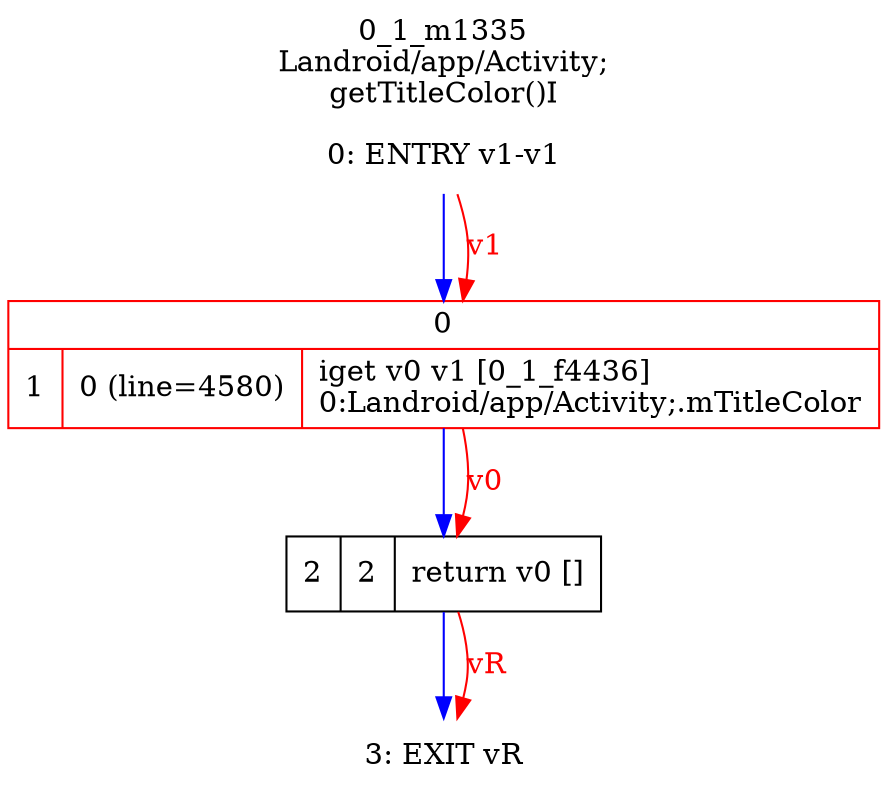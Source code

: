 digraph G {
rankdir=UD;
labelloc=t;
label="0_1_m1335\nLandroid/app/Activity;
getTitleColor()I";
0[label="0: ENTRY v1-v1",shape=plaintext];
1[label="{0|{1|0 (line=4580)|iget v0 v1 [0_1_f4436]\l0:Landroid/app/Activity;.mTitleColor\l}}",shape=record, color=red];
2[label="2|2|return v0 []\l",shape=record];
3[label="3: EXIT vR",shape=plaintext];
0->1 [color=blue, fontcolor=blue,weight=100, taillabel=""];
1->2 [color=blue, fontcolor=blue,weight=100, taillabel=""];
2->3 [color=blue, fontcolor=blue,weight=100, taillabel=""];
0->1 [color=red, fontcolor=red, label="v1"];
1->2 [color=red, fontcolor=red, label="v0"];
2->3 [color=red, fontcolor=red, label="vR"];
}
